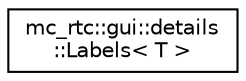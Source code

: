 digraph "Graphical Class Hierarchy"
{
 // INTERACTIVE_SVG=YES
  edge [fontname="Helvetica",fontsize="10",labelfontname="Helvetica",labelfontsize="10"];
  node [fontname="Helvetica",fontsize="10",shape=record];
  rankdir="LR";
  Node0 [label="mc_rtc::gui::details\l::Labels\< T \>",height=0.2,width=0.4,color="black", fillcolor="white", style="filled",URL="$structmc__rtc_1_1gui_1_1details_1_1Labels.html"];
}
